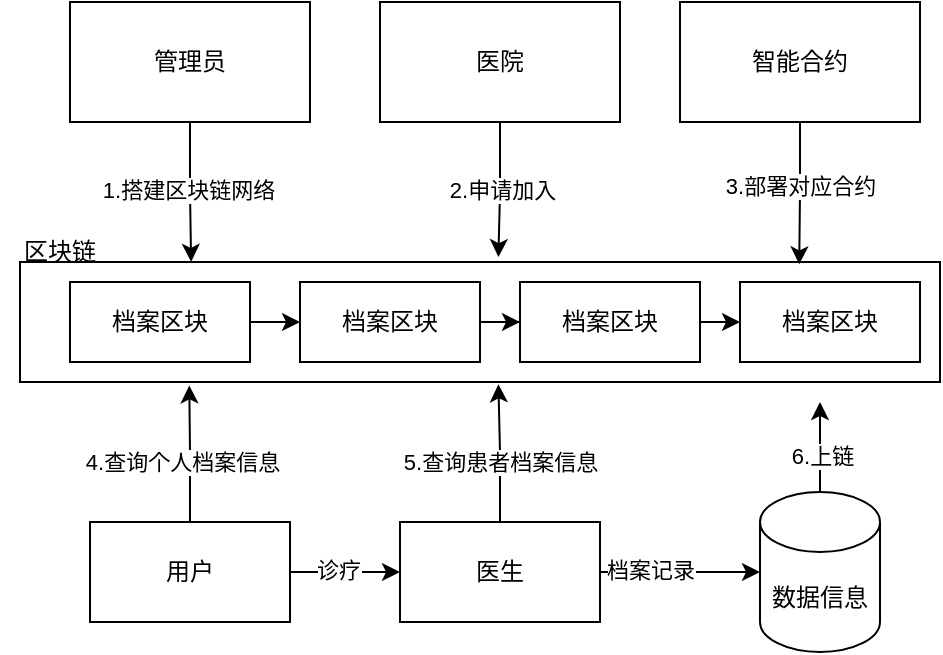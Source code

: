 <mxfile version="24.7.7">
  <diagram name="第 1 页" id="amgsg2cmXLGSBfiXN3TA">
    <mxGraphModel dx="678" dy="405" grid="0" gridSize="10" guides="1" tooltips="1" connect="1" arrows="1" fold="1" page="1" pageScale="1" pageWidth="827" pageHeight="1169" math="0" shadow="0">
      <root>
        <mxCell id="0" />
        <mxCell id="1" parent="0" />
        <mxCell id="RoacL6nhXJZOFMkuCAma-1" value="医院" style="rounded=0;whiteSpace=wrap;html=1;" vertex="1" parent="1">
          <mxGeometry x="290" y="160" width="120" height="60" as="geometry" />
        </mxCell>
        <mxCell id="RoacL6nhXJZOFMkuCAma-2" value="" style="rounded=0;whiteSpace=wrap;html=1;" vertex="1" parent="1">
          <mxGeometry x="110" y="290" width="460" height="60" as="geometry" />
        </mxCell>
        <mxCell id="RoacL6nhXJZOFMkuCAma-20" style="edgeStyle=orthogonalEdgeStyle;rounded=0;orthogonalLoop=1;jettySize=auto;html=1;exitX=1;exitY=0.5;exitDx=0;exitDy=0;entryX=0;entryY=0.5;entryDx=0;entryDy=0;" edge="1" parent="1" source="RoacL6nhXJZOFMkuCAma-3" target="RoacL6nhXJZOFMkuCAma-4">
          <mxGeometry relative="1" as="geometry" />
        </mxCell>
        <mxCell id="RoacL6nhXJZOFMkuCAma-3" value="档案区块" style="rounded=0;whiteSpace=wrap;html=1;" vertex="1" parent="1">
          <mxGeometry x="135" y="300" width="90" height="40" as="geometry" />
        </mxCell>
        <mxCell id="RoacL6nhXJZOFMkuCAma-23" style="edgeStyle=orthogonalEdgeStyle;rounded=0;orthogonalLoop=1;jettySize=auto;html=1;exitX=1;exitY=0.5;exitDx=0;exitDy=0;" edge="1" parent="1" source="RoacL6nhXJZOFMkuCAma-4" target="RoacL6nhXJZOFMkuCAma-5">
          <mxGeometry relative="1" as="geometry" />
        </mxCell>
        <mxCell id="RoacL6nhXJZOFMkuCAma-4" value="档案区块" style="rounded=0;whiteSpace=wrap;html=1;" vertex="1" parent="1">
          <mxGeometry x="250" y="300" width="90" height="40" as="geometry" />
        </mxCell>
        <mxCell id="RoacL6nhXJZOFMkuCAma-21" style="edgeStyle=orthogonalEdgeStyle;rounded=0;orthogonalLoop=1;jettySize=auto;html=1;exitX=1;exitY=0.5;exitDx=0;exitDy=0;entryX=0;entryY=0.5;entryDx=0;entryDy=0;" edge="1" parent="1" source="RoacL6nhXJZOFMkuCAma-5" target="RoacL6nhXJZOFMkuCAma-6">
          <mxGeometry relative="1" as="geometry" />
        </mxCell>
        <mxCell id="RoacL6nhXJZOFMkuCAma-5" value="档案区块" style="rounded=0;whiteSpace=wrap;html=1;" vertex="1" parent="1">
          <mxGeometry x="360" y="300" width="90" height="40" as="geometry" />
        </mxCell>
        <mxCell id="RoacL6nhXJZOFMkuCAma-6" value="档案区块" style="rounded=0;whiteSpace=wrap;html=1;" vertex="1" parent="1">
          <mxGeometry x="470" y="300" width="90" height="40" as="geometry" />
        </mxCell>
        <mxCell id="RoacL6nhXJZOFMkuCAma-10" value="管理员" style="rounded=0;whiteSpace=wrap;html=1;" vertex="1" parent="1">
          <mxGeometry x="135" y="160" width="120" height="60" as="geometry" />
        </mxCell>
        <mxCell id="RoacL6nhXJZOFMkuCAma-11" value="智能合约" style="rounded=0;whiteSpace=wrap;html=1;" vertex="1" parent="1">
          <mxGeometry x="440" y="160" width="120" height="60" as="geometry" />
        </mxCell>
        <mxCell id="RoacL6nhXJZOFMkuCAma-12" style="edgeStyle=orthogonalEdgeStyle;rounded=0;orthogonalLoop=1;jettySize=auto;html=1;exitX=0.5;exitY=1;exitDx=0;exitDy=0;entryX=0.186;entryY=-0.001;entryDx=0;entryDy=0;entryPerimeter=0;" edge="1" parent="1" source="RoacL6nhXJZOFMkuCAma-10" target="RoacL6nhXJZOFMkuCAma-2">
          <mxGeometry relative="1" as="geometry" />
        </mxCell>
        <mxCell id="RoacL6nhXJZOFMkuCAma-13" value="1.搭建区块链网络" style="edgeLabel;html=1;align=center;verticalAlign=middle;resizable=0;points=[];" vertex="1" connectable="0" parent="RoacL6nhXJZOFMkuCAma-12">
          <mxGeometry x="-0.049" y="-1" relative="1" as="geometry">
            <mxPoint as="offset" />
          </mxGeometry>
        </mxCell>
        <mxCell id="RoacL6nhXJZOFMkuCAma-14" style="edgeStyle=orthogonalEdgeStyle;rounded=0;orthogonalLoop=1;jettySize=auto;html=1;exitX=0.5;exitY=1;exitDx=0;exitDy=0;entryX=0.52;entryY=-0.041;entryDx=0;entryDy=0;entryPerimeter=0;" edge="1" parent="1" source="RoacL6nhXJZOFMkuCAma-1" target="RoacL6nhXJZOFMkuCAma-2">
          <mxGeometry relative="1" as="geometry" />
        </mxCell>
        <mxCell id="RoacL6nhXJZOFMkuCAma-15" value="2.申请加入" style="edgeLabel;html=1;align=center;verticalAlign=middle;resizable=0;points=[];" vertex="1" connectable="0" parent="RoacL6nhXJZOFMkuCAma-14">
          <mxGeometry x="-0.018" y="1" relative="1" as="geometry">
            <mxPoint as="offset" />
          </mxGeometry>
        </mxCell>
        <mxCell id="RoacL6nhXJZOFMkuCAma-16" style="edgeStyle=orthogonalEdgeStyle;rounded=0;orthogonalLoop=1;jettySize=auto;html=1;exitX=0.5;exitY=1;exitDx=0;exitDy=0;entryX=0.847;entryY=0.019;entryDx=0;entryDy=0;entryPerimeter=0;" edge="1" parent="1" source="RoacL6nhXJZOFMkuCAma-11" target="RoacL6nhXJZOFMkuCAma-2">
          <mxGeometry relative="1" as="geometry" />
        </mxCell>
        <mxCell id="RoacL6nhXJZOFMkuCAma-17" value="3.部署对应合约" style="edgeLabel;html=1;align=center;verticalAlign=middle;resizable=0;points=[];" vertex="1" connectable="0" parent="RoacL6nhXJZOFMkuCAma-16">
          <mxGeometry x="-0.09" relative="1" as="geometry">
            <mxPoint y="-1" as="offset" />
          </mxGeometry>
        </mxCell>
        <mxCell id="RoacL6nhXJZOFMkuCAma-18" value="区块链" style="text;html=1;align=center;verticalAlign=middle;whiteSpace=wrap;rounded=0;" vertex="1" parent="1">
          <mxGeometry x="100" y="270" width="60" height="30" as="geometry" />
        </mxCell>
        <mxCell id="RoacL6nhXJZOFMkuCAma-41" style="edgeStyle=orthogonalEdgeStyle;rounded=0;orthogonalLoop=1;jettySize=auto;html=1;exitX=0.5;exitY=0;exitDx=0;exitDy=0;exitPerimeter=0;" edge="1" parent="1" source="RoacL6nhXJZOFMkuCAma-24">
          <mxGeometry relative="1" as="geometry">
            <mxPoint x="510" y="360" as="targetPoint" />
          </mxGeometry>
        </mxCell>
        <mxCell id="RoacL6nhXJZOFMkuCAma-43" value="6.上链" style="edgeLabel;html=1;align=center;verticalAlign=middle;resizable=0;points=[];" vertex="1" connectable="0" parent="RoacL6nhXJZOFMkuCAma-41">
          <mxGeometry x="-0.137" y="-1" relative="1" as="geometry">
            <mxPoint y="1" as="offset" />
          </mxGeometry>
        </mxCell>
        <mxCell id="RoacL6nhXJZOFMkuCAma-24" value="数据信息" style="shape=cylinder3;whiteSpace=wrap;html=1;boundedLbl=1;backgroundOutline=1;size=15;" vertex="1" parent="1">
          <mxGeometry x="480" y="405" width="60" height="80" as="geometry" />
        </mxCell>
        <mxCell id="RoacL6nhXJZOFMkuCAma-33" style="edgeStyle=orthogonalEdgeStyle;rounded=0;orthogonalLoop=1;jettySize=auto;html=1;exitX=1;exitY=0.5;exitDx=0;exitDy=0;entryX=0;entryY=0.5;entryDx=0;entryDy=0;" edge="1" parent="1" source="RoacL6nhXJZOFMkuCAma-26" target="RoacL6nhXJZOFMkuCAma-29">
          <mxGeometry relative="1" as="geometry" />
        </mxCell>
        <mxCell id="RoacL6nhXJZOFMkuCAma-35" value="诊疗" style="edgeLabel;html=1;align=center;verticalAlign=middle;resizable=0;points=[];" vertex="1" connectable="0" parent="RoacL6nhXJZOFMkuCAma-33">
          <mxGeometry x="-0.153" y="1" relative="1" as="geometry">
            <mxPoint as="offset" />
          </mxGeometry>
        </mxCell>
        <mxCell id="RoacL6nhXJZOFMkuCAma-26" value="用户" style="rounded=0;whiteSpace=wrap;html=1;" vertex="1" parent="1">
          <mxGeometry x="145" y="420" width="100" height="50" as="geometry" />
        </mxCell>
        <mxCell id="RoacL6nhXJZOFMkuCAma-29" value="医生" style="rounded=0;whiteSpace=wrap;html=1;" vertex="1" parent="1">
          <mxGeometry x="300" y="420" width="100" height="50" as="geometry" />
        </mxCell>
        <mxCell id="RoacL6nhXJZOFMkuCAma-32" style="edgeStyle=orthogonalEdgeStyle;rounded=0;orthogonalLoop=1;jettySize=auto;html=1;exitX=0.5;exitY=0;exitDx=0;exitDy=0;entryX=0.52;entryY=1.019;entryDx=0;entryDy=0;entryPerimeter=0;" edge="1" parent="1" source="RoacL6nhXJZOFMkuCAma-29" target="RoacL6nhXJZOFMkuCAma-2">
          <mxGeometry relative="1" as="geometry" />
        </mxCell>
        <mxCell id="RoacL6nhXJZOFMkuCAma-34" value="5.查询患者档案信息" style="edgeLabel;html=1;align=center;verticalAlign=middle;resizable=0;points=[];" vertex="1" connectable="0" parent="RoacL6nhXJZOFMkuCAma-32">
          <mxGeometry x="0.261" y="2" relative="1" as="geometry">
            <mxPoint x="3" y="13" as="offset" />
          </mxGeometry>
        </mxCell>
        <mxCell id="RoacL6nhXJZOFMkuCAma-36" style="edgeStyle=orthogonalEdgeStyle;rounded=0;orthogonalLoop=1;jettySize=auto;html=1;exitX=0.5;exitY=0;exitDx=0;exitDy=0;entryX=0.184;entryY=1.029;entryDx=0;entryDy=0;entryPerimeter=0;" edge="1" parent="1" source="RoacL6nhXJZOFMkuCAma-26" target="RoacL6nhXJZOFMkuCAma-2">
          <mxGeometry relative="1" as="geometry" />
        </mxCell>
        <mxCell id="RoacL6nhXJZOFMkuCAma-37" value="4.查询个人档案信息" style="edgeLabel;html=1;align=center;verticalAlign=middle;resizable=0;points=[];" vertex="1" connectable="0" parent="RoacL6nhXJZOFMkuCAma-36">
          <mxGeometry x="-0.108" y="4" relative="1" as="geometry">
            <mxPoint as="offset" />
          </mxGeometry>
        </mxCell>
        <mxCell id="RoacL6nhXJZOFMkuCAma-39" style="edgeStyle=orthogonalEdgeStyle;rounded=0;orthogonalLoop=1;jettySize=auto;html=1;exitX=1;exitY=0.5;exitDx=0;exitDy=0;entryX=0;entryY=0.5;entryDx=0;entryDy=0;entryPerimeter=0;" edge="1" parent="1" source="RoacL6nhXJZOFMkuCAma-29" target="RoacL6nhXJZOFMkuCAma-24">
          <mxGeometry relative="1" as="geometry" />
        </mxCell>
        <mxCell id="RoacL6nhXJZOFMkuCAma-42" value="档案记录" style="edgeLabel;html=1;align=center;verticalAlign=middle;resizable=0;points=[];" vertex="1" connectable="0" parent="RoacL6nhXJZOFMkuCAma-39">
          <mxGeometry x="-0.377" y="1" relative="1" as="geometry">
            <mxPoint as="offset" />
          </mxGeometry>
        </mxCell>
      </root>
    </mxGraphModel>
  </diagram>
</mxfile>
